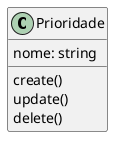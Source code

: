 @startuml Prioridade

class Prioridade {
    {field} nome: string
    {method} create()
    {method} update()
    {method} delete()
}

@enduml